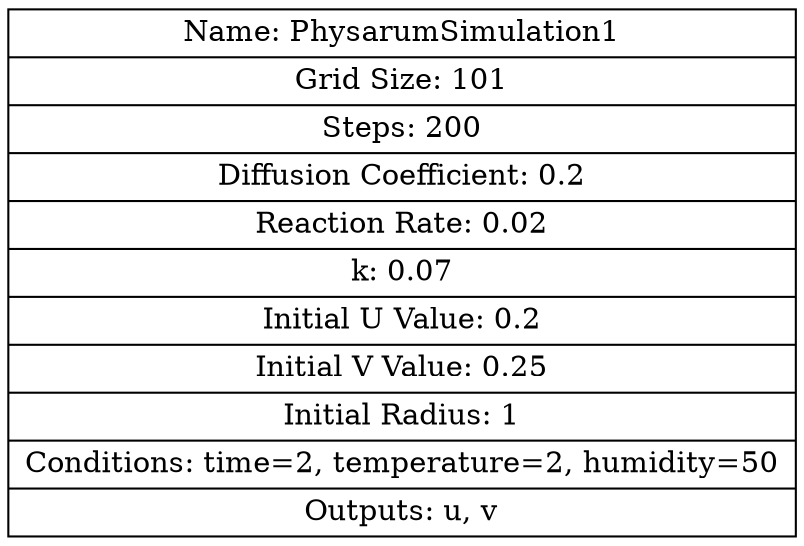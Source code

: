 
    digraph G {
        node [shape=record];
        "Simulation" [label="{
            Name: PhysarumSimulation1 |
            Grid Size: 101 |
            Steps: 200 |
            Diffusion Coefficient: 0.2 |
            Reaction Rate: 0.02 |
            k: 0.07 |
            Initial U Value: 0.2 |
            Initial V Value: 0.25 |
            Initial Radius: 1 |
            Conditions: time=2, temperature=2, humidity=50 |
            Outputs: u, v
        }"];
    }
    